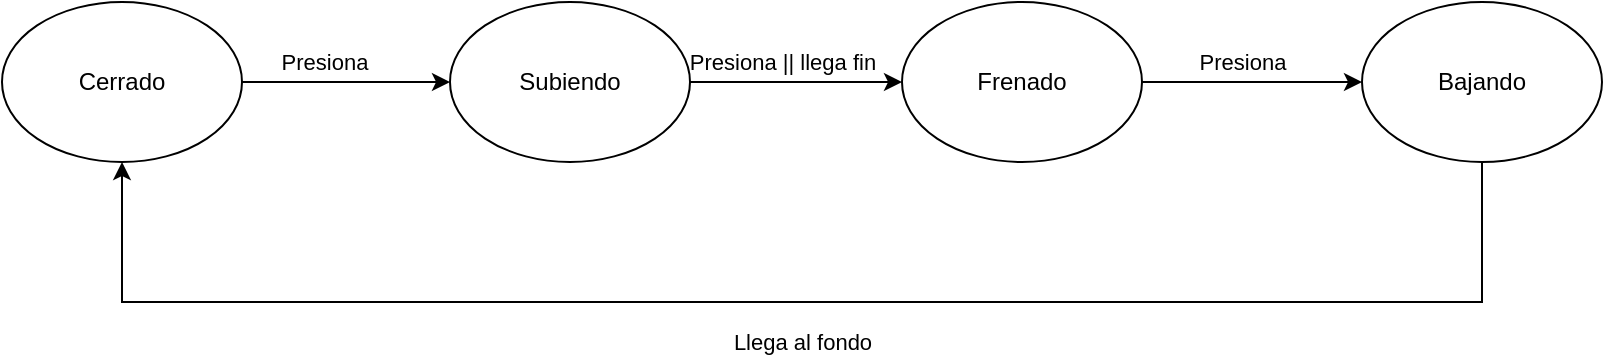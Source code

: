 <mxfile version="27.1.6">
  <diagram name="Page-1" id="-5PCMbEA47v5Vgmdig3Y">
    <mxGraphModel dx="827" dy="748" grid="1" gridSize="10" guides="1" tooltips="1" connect="1" arrows="1" fold="1" page="1" pageScale="1" pageWidth="827" pageHeight="1169" math="0" shadow="0">
      <root>
        <mxCell id="0" />
        <mxCell id="1" parent="0" />
        <mxCell id="6kPvjrpUiPwS1ez4u8mN-7" style="edgeStyle=orthogonalEdgeStyle;rounded=0;orthogonalLoop=1;jettySize=auto;html=1;exitX=1;exitY=0.5;exitDx=0;exitDy=0;entryX=0;entryY=0.5;entryDx=0;entryDy=0;" edge="1" parent="1" source="6kPvjrpUiPwS1ez4u8mN-2" target="6kPvjrpUiPwS1ez4u8mN-4">
          <mxGeometry relative="1" as="geometry" />
        </mxCell>
        <mxCell id="6kPvjrpUiPwS1ez4u8mN-11" value="Presiona" style="edgeLabel;html=1;align=center;verticalAlign=middle;resizable=0;points=[];" vertex="1" connectable="0" parent="6kPvjrpUiPwS1ez4u8mN-7">
          <mxGeometry x="-0.211" y="-5" relative="1" as="geometry">
            <mxPoint y="-15" as="offset" />
          </mxGeometry>
        </mxCell>
        <mxCell id="6kPvjrpUiPwS1ez4u8mN-2" value="Cerrado" style="ellipse;whiteSpace=wrap;html=1;" vertex="1" parent="1">
          <mxGeometry x="70" y="260" width="120" height="80" as="geometry" />
        </mxCell>
        <mxCell id="6kPvjrpUiPwS1ez4u8mN-8" style="edgeStyle=orthogonalEdgeStyle;rounded=0;orthogonalLoop=1;jettySize=auto;html=1;exitX=1;exitY=0.5;exitDx=0;exitDy=0;entryX=0;entryY=0.5;entryDx=0;entryDy=0;" edge="1" parent="1" source="6kPvjrpUiPwS1ez4u8mN-4" target="6kPvjrpUiPwS1ez4u8mN-6">
          <mxGeometry relative="1" as="geometry">
            <Array as="points">
              <mxPoint x="480" y="300" />
              <mxPoint x="480" y="300" />
            </Array>
          </mxGeometry>
        </mxCell>
        <mxCell id="6kPvjrpUiPwS1ez4u8mN-12" value="Presiona || llega fin" style="edgeLabel;html=1;align=center;verticalAlign=middle;resizable=0;points=[];" vertex="1" connectable="0" parent="6kPvjrpUiPwS1ez4u8mN-8">
          <mxGeometry x="0.321" y="5" relative="1" as="geometry">
            <mxPoint x="-24" y="-5" as="offset" />
          </mxGeometry>
        </mxCell>
        <mxCell id="6kPvjrpUiPwS1ez4u8mN-4" value="Subiendo" style="ellipse;whiteSpace=wrap;html=1;" vertex="1" parent="1">
          <mxGeometry x="294" y="260" width="120" height="80" as="geometry" />
        </mxCell>
        <mxCell id="6kPvjrpUiPwS1ez4u8mN-10" style="edgeStyle=orthogonalEdgeStyle;rounded=0;orthogonalLoop=1;jettySize=auto;html=1;exitX=0.5;exitY=1;exitDx=0;exitDy=0;entryX=0.5;entryY=1;entryDx=0;entryDy=0;" edge="1" parent="1" source="6kPvjrpUiPwS1ez4u8mN-5" target="6kPvjrpUiPwS1ez4u8mN-2">
          <mxGeometry relative="1" as="geometry">
            <Array as="points">
              <mxPoint x="810" y="410" />
              <mxPoint x="130" y="410" />
            </Array>
          </mxGeometry>
        </mxCell>
        <mxCell id="6kPvjrpUiPwS1ez4u8mN-14" value="Llega al fondo" style="edgeLabel;html=1;align=center;verticalAlign=middle;resizable=0;points=[];" vertex="1" connectable="0" parent="6kPvjrpUiPwS1ez4u8mN-10">
          <mxGeometry x="-0.044" relative="1" as="geometry">
            <mxPoint x="-18" y="20" as="offset" />
          </mxGeometry>
        </mxCell>
        <mxCell id="6kPvjrpUiPwS1ez4u8mN-5" value="Bajando" style="ellipse;whiteSpace=wrap;html=1;" vertex="1" parent="1">
          <mxGeometry x="750" y="260" width="120" height="80" as="geometry" />
        </mxCell>
        <mxCell id="6kPvjrpUiPwS1ez4u8mN-9" style="edgeStyle=orthogonalEdgeStyle;rounded=0;orthogonalLoop=1;jettySize=auto;html=1;exitX=1;exitY=0.5;exitDx=0;exitDy=0;entryX=0;entryY=0.5;entryDx=0;entryDy=0;" edge="1" parent="1" source="6kPvjrpUiPwS1ez4u8mN-6" target="6kPvjrpUiPwS1ez4u8mN-5">
          <mxGeometry relative="1" as="geometry" />
        </mxCell>
        <mxCell id="6kPvjrpUiPwS1ez4u8mN-13" value="Presiona" style="edgeLabel;html=1;align=center;verticalAlign=middle;resizable=0;points=[];" vertex="1" connectable="0" parent="6kPvjrpUiPwS1ez4u8mN-9">
          <mxGeometry x="-0.4" y="1" relative="1" as="geometry">
            <mxPoint x="17" y="-9" as="offset" />
          </mxGeometry>
        </mxCell>
        <mxCell id="6kPvjrpUiPwS1ez4u8mN-6" value="Frenado" style="ellipse;whiteSpace=wrap;html=1;" vertex="1" parent="1">
          <mxGeometry x="520" y="260" width="120" height="80" as="geometry" />
        </mxCell>
      </root>
    </mxGraphModel>
  </diagram>
</mxfile>
